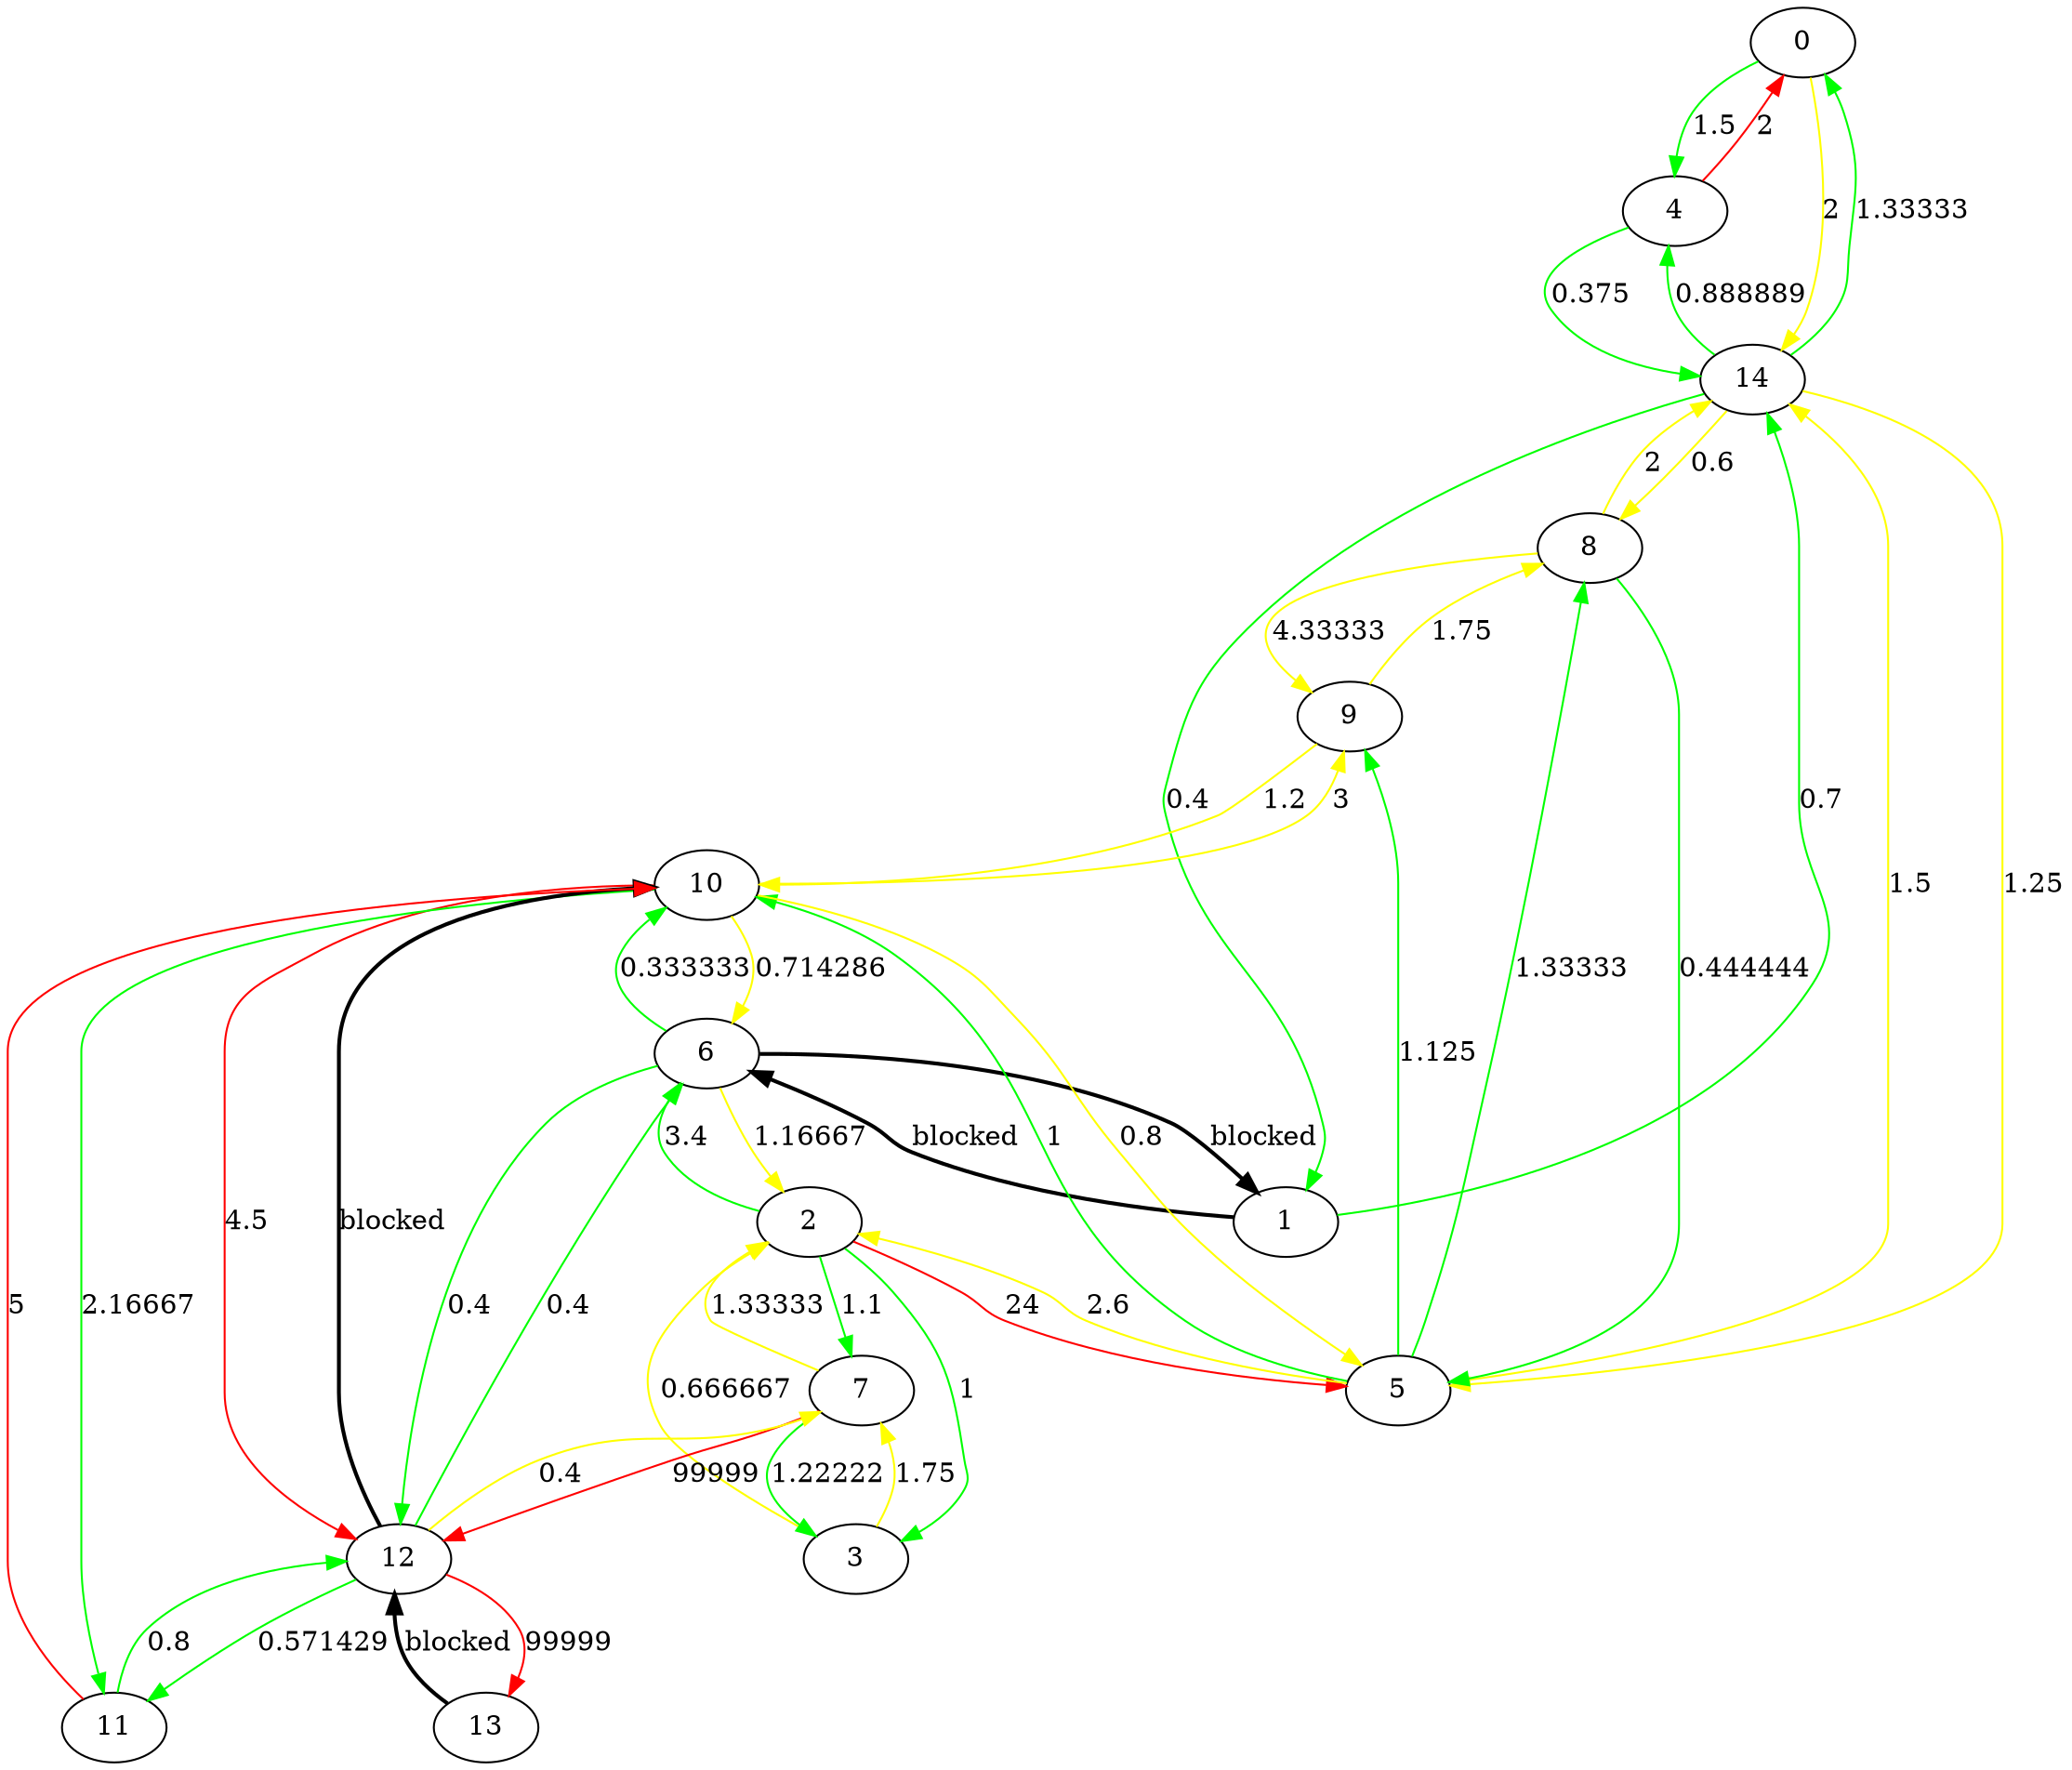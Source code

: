digraph Test {
0 -> 4[label="1.5",color= green, penwidth="1"];
0 -> 14[label="2",color= yellow, penwidth="1"];
1 -> 6[label="blocked",color= black, penwidth="2"];
1 -> 14[label="0.7",color= green, penwidth="1"];
2 -> 3[label="1",color= green, penwidth="1"];
2 -> 5[label="24",color= red, penwidth="1"];
2 -> 6[label="3.4",color= green, penwidth="1"];
2 -> 7[label="1.1",color= green, penwidth="1"];
3 -> 2[label="0.666667",color= yellow, penwidth="1"];
3 -> 7[label="1.75",color= yellow, penwidth="1"];
4 -> 0[label="2",color= red, penwidth="1"];
4 -> 14[label="0.375",color= green, penwidth="1"];
5 -> 2[label="2.6",color= yellow, penwidth="1"];
5 -> 8[label="1.33333",color= green, penwidth="1"];
5 -> 9[label="1.125",color= green, penwidth="1"];
5 -> 10[label="1",color= green, penwidth="1"];
5 -> 14[label="1.5",color= yellow, penwidth="1"];
6 -> 1[label="blocked",color= black, penwidth="2"];
6 -> 2[label="1.16667",color= yellow, penwidth="1"];
6 -> 10[label="0.333333",color= green, penwidth="1"];
6 -> 12[label="0.4",color= green, penwidth="1"];
7 -> 2[label="1.33333",color= yellow, penwidth="1"];
7 -> 3[label="1.22222",color= green, penwidth="1"];
7 -> 12[label="99999",color= red, penwidth="1"];
8 -> 5[label="0.444444",color= green, penwidth="1"];
8 -> 9[label="4.33333",color= yellow, penwidth="1"];
8 -> 14[label="2",color= yellow, penwidth="1"];
9 -> 8[label="1.75",color= yellow, penwidth="1"];
9 -> 10[label="1.2",color= yellow, penwidth="1"];
10 -> 5[label="0.8",color= yellow, penwidth="1"];
10 -> 6[label="0.714286",color= yellow, penwidth="1"];
10 -> 9[label="3",color= yellow, penwidth="1"];
10 -> 11[label="2.16667",color= green, penwidth="1"];
10 -> 12[label="4.5",color= red, penwidth="1"];
11 -> 10[label="5",color= red, penwidth="1"];
11 -> 12[label="0.8",color= green, penwidth="1"];
12 -> 6[label="0.4",color= green, penwidth="1"];
12 -> 7[label="0.4",color= yellow, penwidth="1"];
12 -> 10[label="blocked",color= black, penwidth="2"];
12 -> 11[label="0.571429",color= green, penwidth="1"];
12 -> 13[label="99999",color= red, penwidth="1"];
13 -> 12[label="blocked",color= black, penwidth="2"];
14 -> 0[label="1.33333",color= green, penwidth="1"];
14 -> 1[label="0.4",color= green, penwidth="1"];
14 -> 4[label="0.888889",color= green, penwidth="1"];
14 -> 5[label="1.25",color= yellow, penwidth="1"];
14 -> 8[label="0.6",color= yellow, penwidth="1"];
}